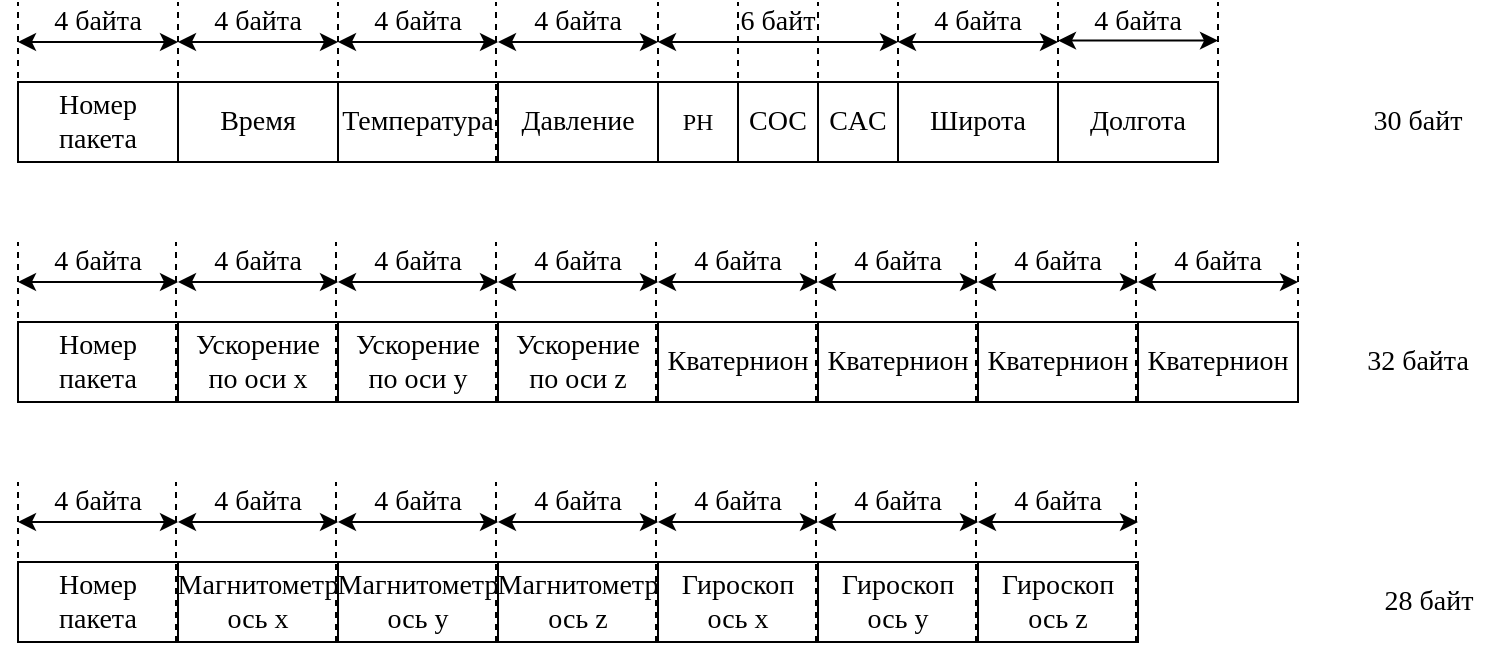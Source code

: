 <mxfile version="12.9.6" type="device"><diagram id="JjKS143fy1F012zpLXiz" name="Page-1"><mxGraphModel dx="1038" dy="580" grid="1" gridSize="10" guides="1" tooltips="1" connect="1" arrows="1" fold="1" page="1" pageScale="1" pageWidth="827" pageHeight="1169" math="0" shadow="0"><root><mxCell id="0"/><mxCell id="1" parent="0"/><mxCell id="on6VPcbvC2RHvDOWgMrS-1" value="&lt;font style=&quot;font-size: 14px&quot; face=&quot;Times New Roman&quot;&gt;Номер пакета&lt;/font&gt;" style="rounded=0;whiteSpace=wrap;html=1;" vertex="1" parent="1"><mxGeometry x="80" y="200" width="80" height="40" as="geometry"/></mxCell><mxCell id="on6VPcbvC2RHvDOWgMrS-2" value="&lt;font style=&quot;font-size: 14px&quot; face=&quot;Times New Roman&quot;&gt;Температура&lt;/font&gt;" style="rounded=0;whiteSpace=wrap;html=1;" vertex="1" parent="1"><mxGeometry x="240" y="200" width="80" height="40" as="geometry"/></mxCell><mxCell id="on6VPcbvC2RHvDOWgMrS-3" value="&lt;font style=&quot;font-size: 14px&quot; face=&quot;Times New Roman&quot;&gt;Давление&lt;/font&gt;" style="rounded=0;whiteSpace=wrap;html=1;" vertex="1" parent="1"><mxGeometry x="320" y="200" width="80" height="40" as="geometry"/></mxCell><mxCell id="on6VPcbvC2RHvDOWgMrS-4" value="&lt;font style=&quot;font-size: 14px&quot; face=&quot;Times New Roman&quot;&gt;Время&lt;/font&gt;" style="rounded=0;whiteSpace=wrap;html=1;" vertex="1" parent="1"><mxGeometry x="160" y="200" width="80" height="40" as="geometry"/></mxCell><mxCell id="on6VPcbvC2RHvDOWgMrS-5" value="&lt;font face=&quot;Times New Roman&quot;&gt;РН&lt;/font&gt;" style="rounded=0;whiteSpace=wrap;html=1;" vertex="1" parent="1"><mxGeometry x="400" y="200" width="40" height="40" as="geometry"/></mxCell><mxCell id="on6VPcbvC2RHvDOWgMrS-6" value="&lt;font style=&quot;font-size: 14px&quot; face=&quot;Times New Roman&quot;&gt;СОС&lt;/font&gt;" style="rounded=0;whiteSpace=wrap;html=1;" vertex="1" parent="1"><mxGeometry x="440" y="200" width="40" height="40" as="geometry"/></mxCell><mxCell id="on6VPcbvC2RHvDOWgMrS-7" value="&lt;font face=&quot;Times New Roman&quot; style=&quot;font-size: 14px&quot;&gt;CAC&lt;/font&gt;" style="rounded=0;whiteSpace=wrap;html=1;" vertex="1" parent="1"><mxGeometry x="480" y="200" width="40" height="40" as="geometry"/></mxCell><mxCell id="on6VPcbvC2RHvDOWgMrS-8" value="" style="endArrow=none;dashed=1;html=1;exitX=0;exitY=1;exitDx=0;exitDy=0;" edge="1" parent="1" source="on6VPcbvC2RHvDOWgMrS-1"><mxGeometry width="50" height="50" relative="1" as="geometry"><mxPoint x="230" y="320" as="sourcePoint"/><mxPoint x="80" y="160" as="targetPoint"/></mxGeometry></mxCell><mxCell id="on6VPcbvC2RHvDOWgMrS-9" value="" style="endArrow=none;dashed=1;html=1;exitX=0;exitY=1;exitDx=0;exitDy=0;" edge="1" parent="1"><mxGeometry width="50" height="50" relative="1" as="geometry"><mxPoint x="160" y="240" as="sourcePoint"/><mxPoint x="160" y="160" as="targetPoint"/></mxGeometry></mxCell><mxCell id="on6VPcbvC2RHvDOWgMrS-10" value="" style="endArrow=none;dashed=1;html=1;exitX=0;exitY=1;exitDx=0;exitDy=0;" edge="1" parent="1"><mxGeometry width="50" height="50" relative="1" as="geometry"><mxPoint x="240" y="240" as="sourcePoint"/><mxPoint x="240" y="160" as="targetPoint"/></mxGeometry></mxCell><mxCell id="on6VPcbvC2RHvDOWgMrS-11" value="" style="endArrow=none;dashed=1;html=1;exitX=0;exitY=1;exitDx=0;exitDy=0;" edge="1" parent="1"><mxGeometry width="50" height="50" relative="1" as="geometry"><mxPoint x="319" y="240" as="sourcePoint"/><mxPoint x="319" y="160" as="targetPoint"/></mxGeometry></mxCell><mxCell id="on6VPcbvC2RHvDOWgMrS-12" value="" style="endArrow=none;dashed=1;html=1;exitX=0;exitY=1;exitDx=0;exitDy=0;" edge="1" parent="1"><mxGeometry width="50" height="50" relative="1" as="geometry"><mxPoint x="400" y="240" as="sourcePoint"/><mxPoint x="400" y="160" as="targetPoint"/></mxGeometry></mxCell><mxCell id="on6VPcbvC2RHvDOWgMrS-13" value="" style="endArrow=none;dashed=1;html=1;exitX=0;exitY=1;exitDx=0;exitDy=0;" edge="1" parent="1"><mxGeometry width="50" height="50" relative="1" as="geometry"><mxPoint x="440" y="240" as="sourcePoint"/><mxPoint x="440" y="160" as="targetPoint"/></mxGeometry></mxCell><mxCell id="on6VPcbvC2RHvDOWgMrS-14" value="" style="endArrow=none;dashed=1;html=1;exitX=0;exitY=1;exitDx=0;exitDy=0;" edge="1" parent="1"><mxGeometry width="50" height="50" relative="1" as="geometry"><mxPoint x="480" y="240" as="sourcePoint"/><mxPoint x="480" y="160" as="targetPoint"/></mxGeometry></mxCell><mxCell id="on6VPcbvC2RHvDOWgMrS-15" value="" style="endArrow=none;dashed=1;html=1;exitX=0;exitY=1;exitDx=0;exitDy=0;" edge="1" parent="1"><mxGeometry width="50" height="50" relative="1" as="geometry"><mxPoint x="520" y="240" as="sourcePoint"/><mxPoint x="520" y="160" as="targetPoint"/></mxGeometry></mxCell><mxCell id="on6VPcbvC2RHvDOWgMrS-16" value="&lt;font style=&quot;font-size: 14px&quot; face=&quot;Times New Roman&quot;&gt;4 байта&lt;/font&gt;" style="text;html=1;strokeColor=none;fillColor=none;align=center;verticalAlign=middle;whiteSpace=wrap;rounded=0;" vertex="1" parent="1"><mxGeometry x="95" y="160" width="50" height="20" as="geometry"/></mxCell><mxCell id="on6VPcbvC2RHvDOWgMrS-17" value="" style="endArrow=classic;startArrow=classic;html=1;" edge="1" parent="1"><mxGeometry width="50" height="50" relative="1" as="geometry"><mxPoint x="80" y="180" as="sourcePoint"/><mxPoint x="160" y="180" as="targetPoint"/></mxGeometry></mxCell><mxCell id="on6VPcbvC2RHvDOWgMrS-18" value="" style="endArrow=classic;startArrow=classic;html=1;" edge="1" parent="1"><mxGeometry width="50" height="50" relative="1" as="geometry"><mxPoint x="160" y="180" as="sourcePoint"/><mxPoint x="240" y="180" as="targetPoint"/></mxGeometry></mxCell><mxCell id="on6VPcbvC2RHvDOWgMrS-19" value="" style="endArrow=classic;startArrow=classic;html=1;" edge="1" parent="1"><mxGeometry width="50" height="50" relative="1" as="geometry"><mxPoint x="240" y="180" as="sourcePoint"/><mxPoint x="320" y="180" as="targetPoint"/></mxGeometry></mxCell><mxCell id="on6VPcbvC2RHvDOWgMrS-20" value="" style="endArrow=classic;startArrow=classic;html=1;" edge="1" parent="1"><mxGeometry width="50" height="50" relative="1" as="geometry"><mxPoint x="320" y="180" as="sourcePoint"/><mxPoint x="400" y="180" as="targetPoint"/></mxGeometry></mxCell><mxCell id="on6VPcbvC2RHvDOWgMrS-21" value="" style="endArrow=classic;startArrow=classic;html=1;" edge="1" parent="1"><mxGeometry width="50" height="50" relative="1" as="geometry"><mxPoint x="400" y="180" as="sourcePoint"/><mxPoint x="520" y="180" as="targetPoint"/></mxGeometry></mxCell><mxCell id="on6VPcbvC2RHvDOWgMrS-22" value="&lt;font style=&quot;font-size: 14px&quot; face=&quot;Times New Roman&quot;&gt;4 байта&lt;/font&gt;" style="text;html=1;strokeColor=none;fillColor=none;align=center;verticalAlign=middle;whiteSpace=wrap;rounded=0;" vertex="1" parent="1"><mxGeometry x="175" y="160" width="50" height="20" as="geometry"/></mxCell><mxCell id="on6VPcbvC2RHvDOWgMrS-23" value="&lt;font style=&quot;font-size: 14px&quot; face=&quot;Times New Roman&quot;&gt;4 байта&lt;/font&gt;" style="text;html=1;strokeColor=none;fillColor=none;align=center;verticalAlign=middle;whiteSpace=wrap;rounded=0;" vertex="1" parent="1"><mxGeometry x="255" y="160" width="50" height="20" as="geometry"/></mxCell><mxCell id="on6VPcbvC2RHvDOWgMrS-24" value="&lt;font style=&quot;font-size: 14px&quot; face=&quot;Times New Roman&quot;&gt;4 байта&lt;/font&gt;" style="text;html=1;strokeColor=none;fillColor=none;align=center;verticalAlign=middle;whiteSpace=wrap;rounded=0;" vertex="1" parent="1"><mxGeometry x="335" y="160" width="50" height="20" as="geometry"/></mxCell><mxCell id="on6VPcbvC2RHvDOWgMrS-25" value="&lt;font style=&quot;font-size: 14px&quot; face=&quot;Times New Roman&quot;&gt;6 байт&lt;/font&gt;" style="text;html=1;strokeColor=none;fillColor=none;align=center;verticalAlign=middle;whiteSpace=wrap;rounded=0;" vertex="1" parent="1"><mxGeometry x="435" y="160" width="50" height="20" as="geometry"/></mxCell><mxCell id="on6VPcbvC2RHvDOWgMrS-26" value="&lt;font face=&quot;Times New Roman&quot; style=&quot;font-size: 14px&quot;&gt;Широта&lt;/font&gt;" style="rounded=0;whiteSpace=wrap;html=1;" vertex="1" parent="1"><mxGeometry x="520" y="200" width="80" height="40" as="geometry"/></mxCell><mxCell id="on6VPcbvC2RHvDOWgMrS-27" value="&lt;font style=&quot;font-size: 14px&quot; face=&quot;Times New Roman&quot;&gt;Долгота&lt;/font&gt;" style="rounded=0;whiteSpace=wrap;html=1;" vertex="1" parent="1"><mxGeometry x="600" y="200" width="80" height="40" as="geometry"/></mxCell><mxCell id="on6VPcbvC2RHvDOWgMrS-28" value="" style="endArrow=none;dashed=1;html=1;exitX=0;exitY=1;exitDx=0;exitDy=0;" edge="1" parent="1"><mxGeometry width="50" height="50" relative="1" as="geometry"><mxPoint x="600" y="240" as="sourcePoint"/><mxPoint x="600" y="160" as="targetPoint"/></mxGeometry></mxCell><mxCell id="on6VPcbvC2RHvDOWgMrS-29" value="" style="endArrow=none;dashed=1;html=1;exitX=0;exitY=1;exitDx=0;exitDy=0;" edge="1" parent="1"><mxGeometry width="50" height="50" relative="1" as="geometry"><mxPoint x="680" y="240" as="sourcePoint"/><mxPoint x="680" y="160" as="targetPoint"/></mxGeometry></mxCell><mxCell id="on6VPcbvC2RHvDOWgMrS-30" value="" style="endArrow=classic;startArrow=classic;html=1;" edge="1" parent="1"><mxGeometry width="50" height="50" relative="1" as="geometry"><mxPoint x="520" y="180" as="sourcePoint"/><mxPoint x="600" y="180" as="targetPoint"/></mxGeometry></mxCell><mxCell id="on6VPcbvC2RHvDOWgMrS-31" value="" style="endArrow=classic;startArrow=classic;html=1;" edge="1" parent="1"><mxGeometry width="50" height="50" relative="1" as="geometry"><mxPoint x="600" y="179.31" as="sourcePoint"/><mxPoint x="680" y="179.31" as="targetPoint"/></mxGeometry></mxCell><mxCell id="on6VPcbvC2RHvDOWgMrS-32" value="&lt;font style=&quot;font-size: 14px&quot; face=&quot;Times New Roman&quot;&gt;4 байта&lt;/font&gt;" style="text;html=1;strokeColor=none;fillColor=none;align=center;verticalAlign=middle;whiteSpace=wrap;rounded=0;" vertex="1" parent="1"><mxGeometry x="535" y="160" width="50" height="20" as="geometry"/></mxCell><mxCell id="on6VPcbvC2RHvDOWgMrS-33" value="&lt;font style=&quot;font-size: 14px&quot; face=&quot;Times New Roman&quot;&gt;4 байта&lt;/font&gt;" style="text;html=1;strokeColor=none;fillColor=none;align=center;verticalAlign=middle;whiteSpace=wrap;rounded=0;" vertex="1" parent="1"><mxGeometry x="615" y="160" width="50" height="20" as="geometry"/></mxCell><mxCell id="on6VPcbvC2RHvDOWgMrS-34" value="&lt;font style=&quot;font-size: 14px&quot; face=&quot;Times New Roman&quot;&gt;Номер пакета&lt;/font&gt;" style="rounded=0;whiteSpace=wrap;html=1;" vertex="1" parent="1"><mxGeometry x="80" y="320" width="80" height="40" as="geometry"/></mxCell><mxCell id="on6VPcbvC2RHvDOWgMrS-35" value="&lt;font face=&quot;Times New Roman&quot;&gt;&lt;span style=&quot;font-size: 14px&quot;&gt;Ускорение по оси x&lt;/span&gt;&lt;/font&gt;" style="rounded=0;whiteSpace=wrap;html=1;" vertex="1" parent="1"><mxGeometry x="160" y="320" width="80" height="40" as="geometry"/></mxCell><mxCell id="on6VPcbvC2RHvDOWgMrS-36" value="&lt;span style=&quot;font-family: &amp;#34;times new roman&amp;#34; ; font-size: 14px ; white-space: normal&quot;&gt;Ускорение по оси y&lt;/span&gt;" style="rounded=0;whiteSpace=wrap;html=1;" vertex="1" parent="1"><mxGeometry x="240" y="320" width="80" height="40" as="geometry"/></mxCell><mxCell id="on6VPcbvC2RHvDOWgMrS-37" value="&lt;span style=&quot;font-family: &amp;#34;times new roman&amp;#34; ; font-size: 14px ; white-space: normal&quot;&gt;Ускорение по оси z&lt;/span&gt;" style="rounded=0;whiteSpace=wrap;html=1;" vertex="1" parent="1"><mxGeometry x="320" y="320" width="80" height="40" as="geometry"/></mxCell><mxCell id="on6VPcbvC2RHvDOWgMrS-38" value="&lt;font face=&quot;Times New Roman&quot;&gt;&lt;span style=&quot;font-size: 14px&quot;&gt;Кватернион&lt;/span&gt;&lt;/font&gt;" style="rounded=0;whiteSpace=wrap;html=1;" vertex="1" parent="1"><mxGeometry x="400" y="320" width="80" height="40" as="geometry"/></mxCell><mxCell id="on6VPcbvC2RHvDOWgMrS-39" value="&lt;span style=&quot;font-family: &amp;#34;times new roman&amp;#34; ; font-size: 14px ; white-space: normal&quot;&gt;Кватернион&lt;/span&gt;" style="rounded=0;whiteSpace=wrap;html=1;" vertex="1" parent="1"><mxGeometry x="480" y="320" width="80" height="40" as="geometry"/></mxCell><mxCell id="on6VPcbvC2RHvDOWgMrS-40" value="&lt;span style=&quot;font-family: &amp;#34;times new roman&amp;#34; ; font-size: 14px ; white-space: normal&quot;&gt;Кватернион&lt;/span&gt;" style="rounded=0;whiteSpace=wrap;html=1;" vertex="1" parent="1"><mxGeometry x="560" y="320" width="80" height="40" as="geometry"/></mxCell><mxCell id="on6VPcbvC2RHvDOWgMrS-41" value="&lt;span style=&quot;font-family: &amp;#34;times new roman&amp;#34; ; font-size: 14px ; white-space: normal&quot;&gt;Кватернион&lt;/span&gt;" style="rounded=0;whiteSpace=wrap;html=1;" vertex="1" parent="1"><mxGeometry x="640" y="320" width="80" height="40" as="geometry"/></mxCell><mxCell id="on6VPcbvC2RHvDOWgMrS-42" value="" style="endArrow=none;dashed=1;html=1;" edge="1" parent="1"><mxGeometry width="50" height="50" relative="1" as="geometry"><mxPoint x="80" y="360" as="sourcePoint"/><mxPoint x="80" y="280" as="targetPoint"/></mxGeometry></mxCell><mxCell id="on6VPcbvC2RHvDOWgMrS-43" value="" style="endArrow=none;dashed=1;html=1;" edge="1" parent="1"><mxGeometry width="50" height="50" relative="1" as="geometry"><mxPoint x="159" y="360" as="sourcePoint"/><mxPoint x="159" y="280" as="targetPoint"/></mxGeometry></mxCell><mxCell id="on6VPcbvC2RHvDOWgMrS-44" value="" style="endArrow=none;dashed=1;html=1;" edge="1" parent="1"><mxGeometry width="50" height="50" relative="1" as="geometry"><mxPoint x="239" y="360" as="sourcePoint"/><mxPoint x="239" y="280" as="targetPoint"/></mxGeometry></mxCell><mxCell id="on6VPcbvC2RHvDOWgMrS-45" value="" style="endArrow=none;dashed=1;html=1;" edge="1" parent="1"><mxGeometry width="50" height="50" relative="1" as="geometry"><mxPoint x="319" y="360" as="sourcePoint"/><mxPoint x="319" y="280" as="targetPoint"/></mxGeometry></mxCell><mxCell id="on6VPcbvC2RHvDOWgMrS-46" value="" style="endArrow=none;dashed=1;html=1;" edge="1" parent="1"><mxGeometry width="50" height="50" relative="1" as="geometry"><mxPoint x="399" y="360" as="sourcePoint"/><mxPoint x="399" y="280" as="targetPoint"/></mxGeometry></mxCell><mxCell id="on6VPcbvC2RHvDOWgMrS-47" value="" style="endArrow=none;dashed=1;html=1;" edge="1" parent="1"><mxGeometry width="50" height="50" relative="1" as="geometry"><mxPoint x="479" y="360" as="sourcePoint"/><mxPoint x="479" y="280" as="targetPoint"/></mxGeometry></mxCell><mxCell id="on6VPcbvC2RHvDOWgMrS-48" value="" style="endArrow=none;dashed=1;html=1;" edge="1" parent="1"><mxGeometry width="50" height="50" relative="1" as="geometry"><mxPoint x="639" y="360" as="sourcePoint"/><mxPoint x="639" y="280" as="targetPoint"/></mxGeometry></mxCell><mxCell id="on6VPcbvC2RHvDOWgMrS-49" value="" style="endArrow=none;dashed=1;html=1;" edge="1" parent="1"><mxGeometry width="50" height="50" relative="1" as="geometry"><mxPoint x="559" y="360" as="sourcePoint"/><mxPoint x="559" y="280" as="targetPoint"/></mxGeometry></mxCell><mxCell id="on6VPcbvC2RHvDOWgMrS-50" value="" style="endArrow=none;dashed=1;html=1;" edge="1" parent="1"><mxGeometry width="50" height="50" relative="1" as="geometry"><mxPoint x="720" y="360" as="sourcePoint"/><mxPoint x="720" y="280" as="targetPoint"/></mxGeometry></mxCell><mxCell id="on6VPcbvC2RHvDOWgMrS-51" value="" style="endArrow=classic;startArrow=classic;html=1;" edge="1" parent="1"><mxGeometry width="50" height="50" relative="1" as="geometry"><mxPoint x="80" y="300" as="sourcePoint"/><mxPoint x="160" y="300" as="targetPoint"/></mxGeometry></mxCell><mxCell id="on6VPcbvC2RHvDOWgMrS-52" value="" style="endArrow=classic;startArrow=classic;html=1;" edge="1" parent="1"><mxGeometry width="50" height="50" relative="1" as="geometry"><mxPoint x="160" y="300" as="sourcePoint"/><mxPoint x="240" y="300" as="targetPoint"/></mxGeometry></mxCell><mxCell id="on6VPcbvC2RHvDOWgMrS-53" value="" style="endArrow=classic;startArrow=classic;html=1;" edge="1" parent="1"><mxGeometry width="50" height="50" relative="1" as="geometry"><mxPoint x="240" y="300" as="sourcePoint"/><mxPoint x="320" y="300" as="targetPoint"/></mxGeometry></mxCell><mxCell id="on6VPcbvC2RHvDOWgMrS-54" value="" style="endArrow=classic;startArrow=classic;html=1;" edge="1" parent="1"><mxGeometry width="50" height="50" relative="1" as="geometry"><mxPoint x="320" y="300" as="sourcePoint"/><mxPoint x="400" y="300" as="targetPoint"/></mxGeometry></mxCell><mxCell id="on6VPcbvC2RHvDOWgMrS-55" value="" style="endArrow=classic;startArrow=classic;html=1;" edge="1" parent="1"><mxGeometry width="50" height="50" relative="1" as="geometry"><mxPoint x="400" y="300" as="sourcePoint"/><mxPoint x="480" y="300" as="targetPoint"/></mxGeometry></mxCell><mxCell id="on6VPcbvC2RHvDOWgMrS-56" value="" style="endArrow=classic;startArrow=classic;html=1;" edge="1" parent="1"><mxGeometry width="50" height="50" relative="1" as="geometry"><mxPoint x="480" y="300" as="sourcePoint"/><mxPoint x="560" y="300" as="targetPoint"/></mxGeometry></mxCell><mxCell id="on6VPcbvC2RHvDOWgMrS-57" value="" style="endArrow=classic;startArrow=classic;html=1;" edge="1" parent="1"><mxGeometry width="50" height="50" relative="1" as="geometry"><mxPoint x="560" y="300" as="sourcePoint"/><mxPoint x="640" y="300" as="targetPoint"/></mxGeometry></mxCell><mxCell id="on6VPcbvC2RHvDOWgMrS-58" value="" style="endArrow=classic;startArrow=classic;html=1;" edge="1" parent="1"><mxGeometry width="50" height="50" relative="1" as="geometry"><mxPoint x="640" y="300" as="sourcePoint"/><mxPoint x="720" y="300" as="targetPoint"/></mxGeometry></mxCell><mxCell id="on6VPcbvC2RHvDOWgMrS-59" value="&lt;font style=&quot;font-size: 14px&quot; face=&quot;Times New Roman&quot;&gt;4 байта&lt;/font&gt;" style="text;html=1;strokeColor=none;fillColor=none;align=center;verticalAlign=middle;whiteSpace=wrap;rounded=0;" vertex="1" parent="1"><mxGeometry x="95" y="280" width="50" height="20" as="geometry"/></mxCell><mxCell id="on6VPcbvC2RHvDOWgMrS-60" value="&lt;font style=&quot;font-size: 14px&quot; face=&quot;Times New Roman&quot;&gt;4 байта&lt;/font&gt;" style="text;html=1;strokeColor=none;fillColor=none;align=center;verticalAlign=middle;whiteSpace=wrap;rounded=0;" vertex="1" parent="1"><mxGeometry x="175" y="280" width="50" height="20" as="geometry"/></mxCell><mxCell id="on6VPcbvC2RHvDOWgMrS-61" value="&lt;font style=&quot;font-size: 14px&quot; face=&quot;Times New Roman&quot;&gt;4 байта&lt;/font&gt;" style="text;html=1;strokeColor=none;fillColor=none;align=center;verticalAlign=middle;whiteSpace=wrap;rounded=0;" vertex="1" parent="1"><mxGeometry x="255" y="280" width="50" height="20" as="geometry"/></mxCell><mxCell id="on6VPcbvC2RHvDOWgMrS-62" value="&lt;font style=&quot;font-size: 14px&quot; face=&quot;Times New Roman&quot;&gt;4 байта&lt;/font&gt;" style="text;html=1;strokeColor=none;fillColor=none;align=center;verticalAlign=middle;whiteSpace=wrap;rounded=0;" vertex="1" parent="1"><mxGeometry x="335" y="280" width="50" height="20" as="geometry"/></mxCell><mxCell id="on6VPcbvC2RHvDOWgMrS-63" value="&lt;font style=&quot;font-size: 14px&quot; face=&quot;Times New Roman&quot;&gt;4 байта&lt;/font&gt;" style="text;html=1;strokeColor=none;fillColor=none;align=center;verticalAlign=middle;whiteSpace=wrap;rounded=0;" vertex="1" parent="1"><mxGeometry x="415" y="280" width="50" height="20" as="geometry"/></mxCell><mxCell id="on6VPcbvC2RHvDOWgMrS-64" value="&lt;font style=&quot;font-size: 14px&quot; face=&quot;Times New Roman&quot;&gt;4 байта&lt;/font&gt;" style="text;html=1;strokeColor=none;fillColor=none;align=center;verticalAlign=middle;whiteSpace=wrap;rounded=0;" vertex="1" parent="1"><mxGeometry x="495" y="280" width="50" height="20" as="geometry"/></mxCell><mxCell id="on6VPcbvC2RHvDOWgMrS-65" value="&lt;font style=&quot;font-size: 14px&quot; face=&quot;Times New Roman&quot;&gt;4 байта&lt;/font&gt;" style="text;html=1;strokeColor=none;fillColor=none;align=center;verticalAlign=middle;whiteSpace=wrap;rounded=0;" vertex="1" parent="1"><mxGeometry x="575" y="280" width="50" height="20" as="geometry"/></mxCell><mxCell id="on6VPcbvC2RHvDOWgMrS-66" value="&lt;font style=&quot;font-size: 14px&quot; face=&quot;Times New Roman&quot;&gt;4 байта&lt;/font&gt;" style="text;html=1;strokeColor=none;fillColor=none;align=center;verticalAlign=middle;whiteSpace=wrap;rounded=0;" vertex="1" parent="1"><mxGeometry x="655" y="280" width="50" height="20" as="geometry"/></mxCell><mxCell id="on6VPcbvC2RHvDOWgMrS-67" value="&lt;font face=&quot;Times New Roman&quot; style=&quot;font-size: 14px&quot;&gt;30 байт&lt;/font&gt;" style="text;html=1;strokeColor=none;fillColor=none;align=center;verticalAlign=middle;whiteSpace=wrap;rounded=0;" vertex="1" parent="1"><mxGeometry x="755" y="210" width="50" height="20" as="geometry"/></mxCell><mxCell id="on6VPcbvC2RHvDOWgMrS-68" value="&lt;font style=&quot;font-size: 14px&quot; face=&quot;Times New Roman&quot;&gt;32 байта&lt;/font&gt;" style="text;html=1;strokeColor=none;fillColor=none;align=center;verticalAlign=middle;whiteSpace=wrap;rounded=0;" vertex="1" parent="1"><mxGeometry x="750" y="330" width="60" height="20" as="geometry"/></mxCell><mxCell id="on6VPcbvC2RHvDOWgMrS-69" value="&lt;font style=&quot;font-size: 14px&quot; face=&quot;Times New Roman&quot;&gt;Номер пакета&lt;/font&gt;" style="rounded=0;whiteSpace=wrap;html=1;" vertex="1" parent="1"><mxGeometry x="80" y="440" width="80" height="40" as="geometry"/></mxCell><mxCell id="on6VPcbvC2RHvDOWgMrS-70" value="&lt;font face=&quot;Times New Roman&quot;&gt;&lt;span style=&quot;font-size: 14px&quot;&gt;&lt;font style=&quot;vertical-align: inherit&quot;&gt;&lt;font style=&quot;vertical-align: inherit&quot;&gt;Магнитометр ось x&lt;/font&gt;&lt;/font&gt;&lt;/span&gt;&lt;/font&gt;" style="rounded=0;whiteSpace=wrap;html=1;" vertex="1" parent="1"><mxGeometry x="160" y="440" width="80" height="40" as="geometry"/></mxCell><mxCell id="on6VPcbvC2RHvDOWgMrS-71" value="&lt;span style=&quot;font-family: &amp;#34;times new roman&amp;#34; ; font-size: 14px ; white-space: normal&quot;&gt;&lt;font style=&quot;vertical-align: inherit&quot;&gt;&lt;font style=&quot;vertical-align: inherit&quot;&gt;Магнитометр ось y&lt;/font&gt;&lt;/font&gt;&lt;/span&gt;" style="rounded=0;whiteSpace=wrap;html=1;" vertex="1" parent="1"><mxGeometry x="240" y="440" width="80" height="40" as="geometry"/></mxCell><mxCell id="on6VPcbvC2RHvDOWgMrS-72" value="&lt;span style=&quot;font-family: &amp;#34;times new roman&amp;#34; ; font-size: 14px ; white-space: normal&quot;&gt;&lt;font style=&quot;vertical-align: inherit&quot;&gt;&lt;font style=&quot;vertical-align: inherit&quot;&gt;Магнитометр ось z&lt;/font&gt;&lt;/font&gt;&lt;/span&gt;" style="rounded=0;whiteSpace=wrap;html=1;" vertex="1" parent="1"><mxGeometry x="320" y="440" width="80" height="40" as="geometry"/></mxCell><mxCell id="on6VPcbvC2RHvDOWgMrS-73" value="&lt;font face=&quot;Times New Roman&quot;&gt;&lt;span style=&quot;font-size: 14px&quot;&gt;&lt;font style=&quot;vertical-align: inherit&quot;&gt;&lt;font style=&quot;vertical-align: inherit&quot;&gt;Гироскоп ось x&lt;/font&gt;&lt;/font&gt;&lt;/span&gt;&lt;/font&gt;" style="rounded=0;whiteSpace=wrap;html=1;" vertex="1" parent="1"><mxGeometry x="400" y="440" width="80" height="40" as="geometry"/></mxCell><mxCell id="on6VPcbvC2RHvDOWgMrS-74" value="&lt;span style=&quot;font-family: &amp;#34;times new roman&amp;#34; ; font-size: 14px ; white-space: normal&quot;&gt;&lt;font style=&quot;vertical-align: inherit&quot;&gt;&lt;font style=&quot;vertical-align: inherit&quot;&gt;Гироскоп ось y&lt;/font&gt;&lt;/font&gt;&lt;/span&gt;" style="rounded=0;whiteSpace=wrap;html=1;" vertex="1" parent="1"><mxGeometry x="480" y="440" width="80" height="40" as="geometry"/></mxCell><mxCell id="on6VPcbvC2RHvDOWgMrS-75" value="&lt;span style=&quot;font-family: &amp;#34;times new roman&amp;#34; ; font-size: 14px ; white-space: normal&quot;&gt;&lt;font style=&quot;vertical-align: inherit&quot;&gt;&lt;font style=&quot;vertical-align: inherit&quot;&gt;Гироскоп ось z&lt;/font&gt;&lt;/font&gt;&lt;/span&gt;" style="rounded=0;whiteSpace=wrap;html=1;" vertex="1" parent="1"><mxGeometry x="560" y="440" width="80" height="40" as="geometry"/></mxCell><mxCell id="on6VPcbvC2RHvDOWgMrS-77" value="" style="endArrow=none;dashed=1;html=1;" edge="1" parent="1"><mxGeometry width="50" height="50" relative="1" as="geometry"><mxPoint x="80" y="480" as="sourcePoint"/><mxPoint x="80" y="400" as="targetPoint"/></mxGeometry></mxCell><mxCell id="on6VPcbvC2RHvDOWgMrS-78" value="" style="endArrow=none;dashed=1;html=1;" edge="1" parent="1"><mxGeometry width="50" height="50" relative="1" as="geometry"><mxPoint x="159" y="480" as="sourcePoint"/><mxPoint x="159" y="400" as="targetPoint"/></mxGeometry></mxCell><mxCell id="on6VPcbvC2RHvDOWgMrS-79" value="" style="endArrow=none;dashed=1;html=1;" edge="1" parent="1"><mxGeometry width="50" height="50" relative="1" as="geometry"><mxPoint x="239" y="480" as="sourcePoint"/><mxPoint x="239" y="400" as="targetPoint"/></mxGeometry></mxCell><mxCell id="on6VPcbvC2RHvDOWgMrS-80" value="" style="endArrow=none;dashed=1;html=1;" edge="1" parent="1"><mxGeometry width="50" height="50" relative="1" as="geometry"><mxPoint x="319" y="480" as="sourcePoint"/><mxPoint x="319" y="400" as="targetPoint"/></mxGeometry></mxCell><mxCell id="on6VPcbvC2RHvDOWgMrS-81" value="" style="endArrow=none;dashed=1;html=1;" edge="1" parent="1"><mxGeometry width="50" height="50" relative="1" as="geometry"><mxPoint x="399" y="480" as="sourcePoint"/><mxPoint x="399" y="400" as="targetPoint"/></mxGeometry></mxCell><mxCell id="on6VPcbvC2RHvDOWgMrS-82" value="" style="endArrow=none;dashed=1;html=1;" edge="1" parent="1"><mxGeometry width="50" height="50" relative="1" as="geometry"><mxPoint x="479" y="480" as="sourcePoint"/><mxPoint x="479" y="400" as="targetPoint"/></mxGeometry></mxCell><mxCell id="on6VPcbvC2RHvDOWgMrS-83" value="" style="endArrow=none;dashed=1;html=1;" edge="1" parent="1"><mxGeometry width="50" height="50" relative="1" as="geometry"><mxPoint x="639" y="480" as="sourcePoint"/><mxPoint x="639" y="400" as="targetPoint"/></mxGeometry></mxCell><mxCell id="on6VPcbvC2RHvDOWgMrS-84" value="" style="endArrow=none;dashed=1;html=1;" edge="1" parent="1"><mxGeometry width="50" height="50" relative="1" as="geometry"><mxPoint x="559" y="480" as="sourcePoint"/><mxPoint x="559" y="400" as="targetPoint"/></mxGeometry></mxCell><mxCell id="on6VPcbvC2RHvDOWgMrS-86" value="" style="endArrow=classic;startArrow=classic;html=1;" edge="1" parent="1"><mxGeometry width="50" height="50" relative="1" as="geometry"><mxPoint x="80" y="420" as="sourcePoint"/><mxPoint x="160" y="420" as="targetPoint"/></mxGeometry></mxCell><mxCell id="on6VPcbvC2RHvDOWgMrS-87" value="" style="endArrow=classic;startArrow=classic;html=1;" edge="1" parent="1"><mxGeometry width="50" height="50" relative="1" as="geometry"><mxPoint x="160" y="420" as="sourcePoint"/><mxPoint x="240" y="420" as="targetPoint"/></mxGeometry></mxCell><mxCell id="on6VPcbvC2RHvDOWgMrS-88" value="" style="endArrow=classic;startArrow=classic;html=1;" edge="1" parent="1"><mxGeometry width="50" height="50" relative="1" as="geometry"><mxPoint x="240" y="420" as="sourcePoint"/><mxPoint x="320" y="420" as="targetPoint"/></mxGeometry></mxCell><mxCell id="on6VPcbvC2RHvDOWgMrS-89" value="" style="endArrow=classic;startArrow=classic;html=1;" edge="1" parent="1"><mxGeometry width="50" height="50" relative="1" as="geometry"><mxPoint x="320" y="420" as="sourcePoint"/><mxPoint x="400" y="420" as="targetPoint"/></mxGeometry></mxCell><mxCell id="on6VPcbvC2RHvDOWgMrS-90" value="" style="endArrow=classic;startArrow=classic;html=1;" edge="1" parent="1"><mxGeometry width="50" height="50" relative="1" as="geometry"><mxPoint x="400" y="420" as="sourcePoint"/><mxPoint x="480" y="420" as="targetPoint"/></mxGeometry></mxCell><mxCell id="on6VPcbvC2RHvDOWgMrS-91" value="" style="endArrow=classic;startArrow=classic;html=1;" edge="1" parent="1"><mxGeometry width="50" height="50" relative="1" as="geometry"><mxPoint x="480" y="420" as="sourcePoint"/><mxPoint x="560" y="420" as="targetPoint"/></mxGeometry></mxCell><mxCell id="on6VPcbvC2RHvDOWgMrS-92" value="" style="endArrow=classic;startArrow=classic;html=1;" edge="1" parent="1"><mxGeometry width="50" height="50" relative="1" as="geometry"><mxPoint x="560" y="420" as="sourcePoint"/><mxPoint x="640" y="420" as="targetPoint"/></mxGeometry></mxCell><mxCell id="on6VPcbvC2RHvDOWgMrS-94" value="&lt;font style=&quot;font-size: 14px&quot; face=&quot;Times New Roman&quot;&gt;4 байта&lt;/font&gt;" style="text;html=1;strokeColor=none;fillColor=none;align=center;verticalAlign=middle;whiteSpace=wrap;rounded=0;" vertex="1" parent="1"><mxGeometry x="95" y="400" width="50" height="20" as="geometry"/></mxCell><mxCell id="on6VPcbvC2RHvDOWgMrS-95" value="&lt;font style=&quot;font-size: 14px&quot; face=&quot;Times New Roman&quot;&gt;4 байта&lt;/font&gt;" style="text;html=1;strokeColor=none;fillColor=none;align=center;verticalAlign=middle;whiteSpace=wrap;rounded=0;" vertex="1" parent="1"><mxGeometry x="175" y="400" width="50" height="20" as="geometry"/></mxCell><mxCell id="on6VPcbvC2RHvDOWgMrS-96" value="&lt;font style=&quot;font-size: 14px&quot; face=&quot;Times New Roman&quot;&gt;4 байта&lt;/font&gt;" style="text;html=1;strokeColor=none;fillColor=none;align=center;verticalAlign=middle;whiteSpace=wrap;rounded=0;" vertex="1" parent="1"><mxGeometry x="255" y="400" width="50" height="20" as="geometry"/></mxCell><mxCell id="on6VPcbvC2RHvDOWgMrS-97" value="&lt;font style=&quot;font-size: 14px&quot; face=&quot;Times New Roman&quot;&gt;4 байта&lt;/font&gt;" style="text;html=1;strokeColor=none;fillColor=none;align=center;verticalAlign=middle;whiteSpace=wrap;rounded=0;" vertex="1" parent="1"><mxGeometry x="335" y="400" width="50" height="20" as="geometry"/></mxCell><mxCell id="on6VPcbvC2RHvDOWgMrS-98" value="&lt;font style=&quot;font-size: 14px&quot; face=&quot;Times New Roman&quot;&gt;4 байта&lt;/font&gt;" style="text;html=1;strokeColor=none;fillColor=none;align=center;verticalAlign=middle;whiteSpace=wrap;rounded=0;" vertex="1" parent="1"><mxGeometry x="415" y="400" width="50" height="20" as="geometry"/></mxCell><mxCell id="on6VPcbvC2RHvDOWgMrS-99" value="&lt;font style=&quot;font-size: 14px&quot; face=&quot;Times New Roman&quot;&gt;4 байта&lt;/font&gt;" style="text;html=1;strokeColor=none;fillColor=none;align=center;verticalAlign=middle;whiteSpace=wrap;rounded=0;" vertex="1" parent="1"><mxGeometry x="495" y="400" width="50" height="20" as="geometry"/></mxCell><mxCell id="on6VPcbvC2RHvDOWgMrS-100" value="&lt;font style=&quot;font-size: 14px&quot; face=&quot;Times New Roman&quot;&gt;4 байта&lt;/font&gt;" style="text;html=1;strokeColor=none;fillColor=none;align=center;verticalAlign=middle;whiteSpace=wrap;rounded=0;" vertex="1" parent="1"><mxGeometry x="575" y="400" width="50" height="20" as="geometry"/></mxCell><mxCell id="on6VPcbvC2RHvDOWgMrS-102" value="&lt;font style=&quot;vertical-align: inherit&quot;&gt;&lt;font style=&quot;vertical-align: inherit ; font-size: 14px&quot; face=&quot;Times New Roman&quot;&gt;28 байт&lt;/font&gt;&lt;/font&gt;" style="text;html=1;align=center;verticalAlign=middle;resizable=0;points=[];autosize=1;" vertex="1" parent="1"><mxGeometry x="755" y="450" width="60" height="20" as="geometry"/></mxCell></root></mxGraphModel></diagram></mxfile>